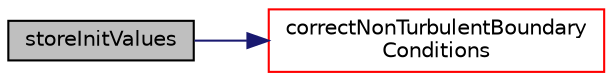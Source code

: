 digraph "storeInitValues"
{
  bgcolor="transparent";
  edge [fontname="Helvetica",fontsize="10",labelfontname="Helvetica",labelfontsize="10"];
  node [fontname="Helvetica",fontsize="10",shape=record];
  rankdir="LR";
  Node1 [label="storeInitValues",height=0.2,width=0.4,color="black", fillcolor="grey75", style="filled" fontcolor="black"];
  Node1 -> Node2 [color="midnightblue",fontsize="10",style="solid",fontname="Helvetica"];
  Node2 [label="correctNonTurbulentBoundary\lConditions",height=0.2,width=0.4,color="red",URL="$classFoam_1_1incompressibleVars.html#ab929496fb8e013cb5102b4e4ecb3644f",tooltip="Update boundary conditions of mean-flow. "];
}
